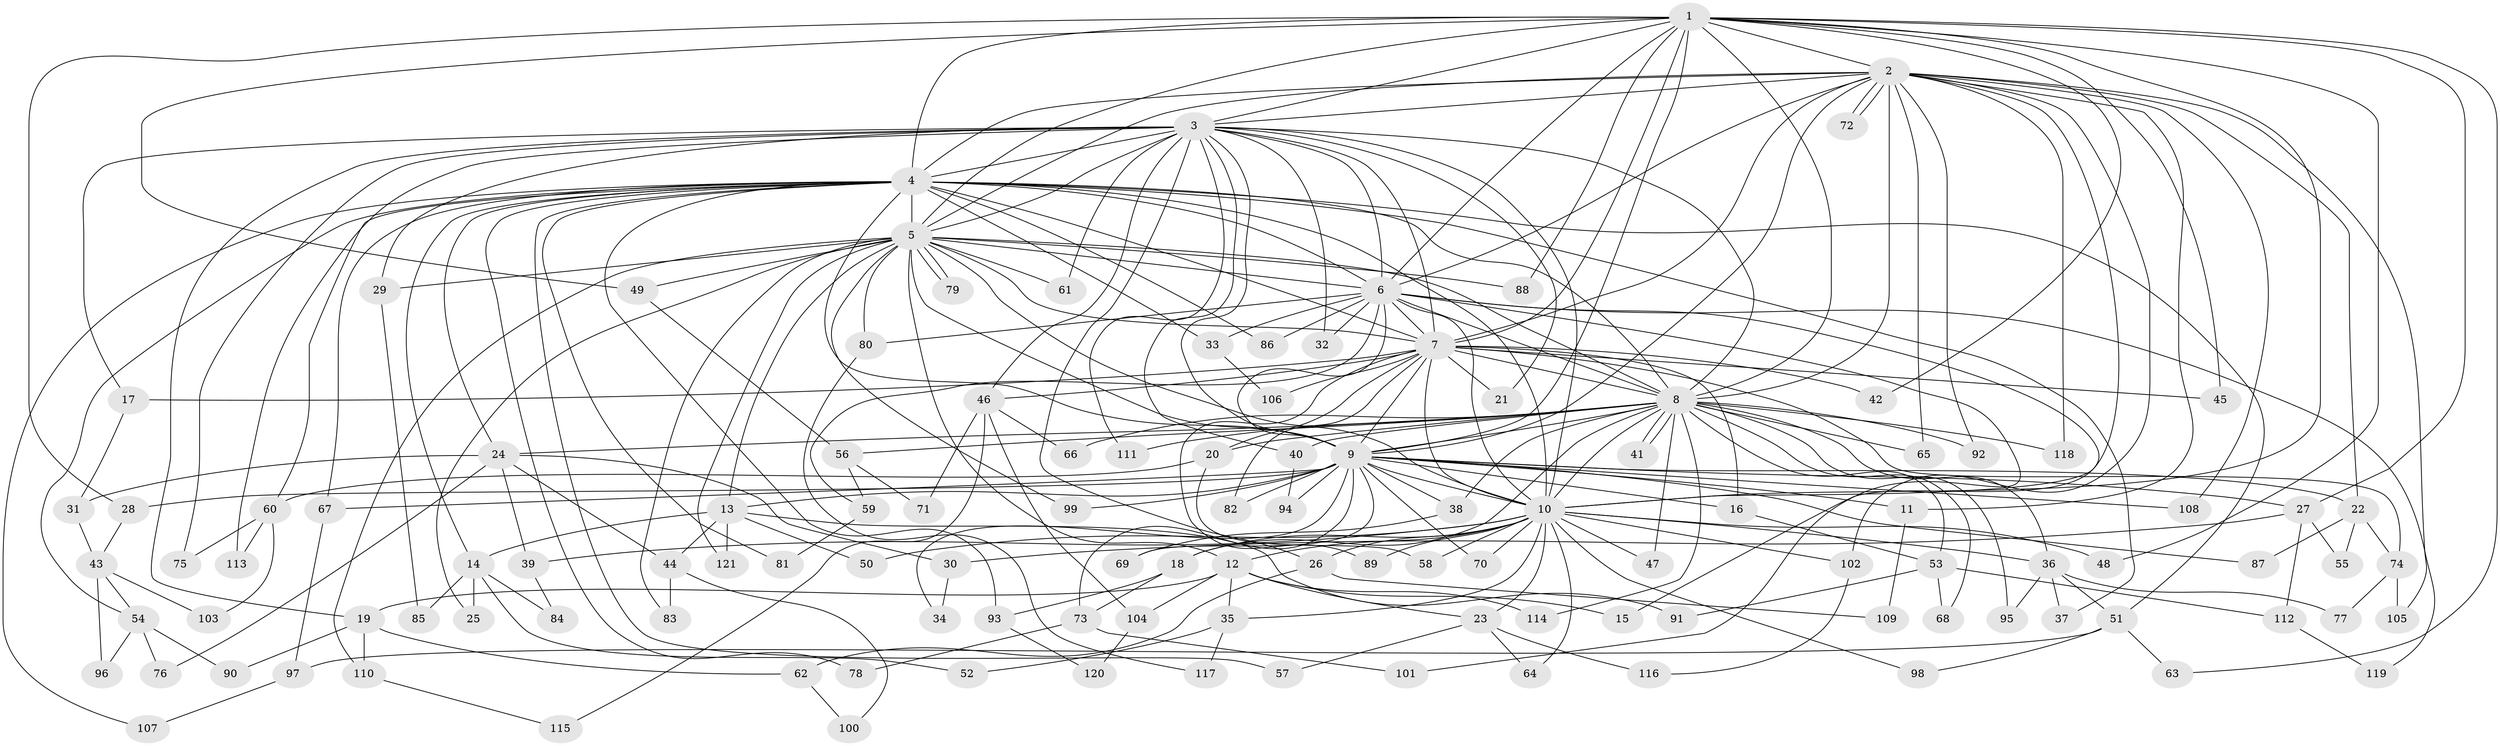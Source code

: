 // Generated by graph-tools (version 1.1) at 2025/49/03/09/25 03:49:35]
// undirected, 121 vertices, 267 edges
graph export_dot {
graph [start="1"]
  node [color=gray90,style=filled];
  1;
  2;
  3;
  4;
  5;
  6;
  7;
  8;
  9;
  10;
  11;
  12;
  13;
  14;
  15;
  16;
  17;
  18;
  19;
  20;
  21;
  22;
  23;
  24;
  25;
  26;
  27;
  28;
  29;
  30;
  31;
  32;
  33;
  34;
  35;
  36;
  37;
  38;
  39;
  40;
  41;
  42;
  43;
  44;
  45;
  46;
  47;
  48;
  49;
  50;
  51;
  52;
  53;
  54;
  55;
  56;
  57;
  58;
  59;
  60;
  61;
  62;
  63;
  64;
  65;
  66;
  67;
  68;
  69;
  70;
  71;
  72;
  73;
  74;
  75;
  76;
  77;
  78;
  79;
  80;
  81;
  82;
  83;
  84;
  85;
  86;
  87;
  88;
  89;
  90;
  91;
  92;
  93;
  94;
  95;
  96;
  97;
  98;
  99;
  100;
  101;
  102;
  103;
  104;
  105;
  106;
  107;
  108;
  109;
  110;
  111;
  112;
  113;
  114;
  115;
  116;
  117;
  118;
  119;
  120;
  121;
  1 -- 2;
  1 -- 3;
  1 -- 4;
  1 -- 5;
  1 -- 6;
  1 -- 7;
  1 -- 8;
  1 -- 9;
  1 -- 10;
  1 -- 27;
  1 -- 28;
  1 -- 42;
  1 -- 45;
  1 -- 48;
  1 -- 49;
  1 -- 63;
  1 -- 88;
  2 -- 3;
  2 -- 4;
  2 -- 5;
  2 -- 6;
  2 -- 7;
  2 -- 8;
  2 -- 9;
  2 -- 10;
  2 -- 11;
  2 -- 22;
  2 -- 65;
  2 -- 72;
  2 -- 72;
  2 -- 92;
  2 -- 102;
  2 -- 105;
  2 -- 108;
  2 -- 118;
  3 -- 4;
  3 -- 5;
  3 -- 6;
  3 -- 7;
  3 -- 8;
  3 -- 9;
  3 -- 10;
  3 -- 17;
  3 -- 19;
  3 -- 21;
  3 -- 26;
  3 -- 29;
  3 -- 32;
  3 -- 40;
  3 -- 46;
  3 -- 61;
  3 -- 75;
  3 -- 111;
  3 -- 113;
  4 -- 5;
  4 -- 6;
  4 -- 7;
  4 -- 8;
  4 -- 9;
  4 -- 10;
  4 -- 14;
  4 -- 24;
  4 -- 33;
  4 -- 37;
  4 -- 51;
  4 -- 54;
  4 -- 57;
  4 -- 60;
  4 -- 67;
  4 -- 78;
  4 -- 81;
  4 -- 86;
  4 -- 93;
  4 -- 107;
  5 -- 6;
  5 -- 7;
  5 -- 8;
  5 -- 9;
  5 -- 10;
  5 -- 12;
  5 -- 13;
  5 -- 25;
  5 -- 29;
  5 -- 49;
  5 -- 61;
  5 -- 79;
  5 -- 79;
  5 -- 80;
  5 -- 83;
  5 -- 88;
  5 -- 99;
  5 -- 110;
  5 -- 121;
  6 -- 7;
  6 -- 8;
  6 -- 9;
  6 -- 10;
  6 -- 15;
  6 -- 32;
  6 -- 33;
  6 -- 59;
  6 -- 80;
  6 -- 86;
  6 -- 101;
  6 -- 119;
  7 -- 8;
  7 -- 9;
  7 -- 10;
  7 -- 16;
  7 -- 17;
  7 -- 20;
  7 -- 21;
  7 -- 42;
  7 -- 45;
  7 -- 46;
  7 -- 74;
  7 -- 82;
  7 -- 89;
  7 -- 106;
  8 -- 9;
  8 -- 10;
  8 -- 18;
  8 -- 20;
  8 -- 24;
  8 -- 36;
  8 -- 38;
  8 -- 40;
  8 -- 41;
  8 -- 41;
  8 -- 47;
  8 -- 53;
  8 -- 56;
  8 -- 65;
  8 -- 66;
  8 -- 68;
  8 -- 92;
  8 -- 95;
  8 -- 111;
  8 -- 114;
  8 -- 118;
  9 -- 10;
  9 -- 11;
  9 -- 13;
  9 -- 16;
  9 -- 22;
  9 -- 27;
  9 -- 28;
  9 -- 34;
  9 -- 38;
  9 -- 67;
  9 -- 69;
  9 -- 70;
  9 -- 73;
  9 -- 82;
  9 -- 87;
  9 -- 94;
  9 -- 99;
  9 -- 108;
  10 -- 12;
  10 -- 18;
  10 -- 23;
  10 -- 26;
  10 -- 35;
  10 -- 36;
  10 -- 39;
  10 -- 47;
  10 -- 48;
  10 -- 50;
  10 -- 58;
  10 -- 64;
  10 -- 70;
  10 -- 89;
  10 -- 98;
  10 -- 102;
  11 -- 109;
  12 -- 15;
  12 -- 19;
  12 -- 23;
  12 -- 35;
  12 -- 104;
  12 -- 114;
  13 -- 14;
  13 -- 44;
  13 -- 50;
  13 -- 91;
  13 -- 121;
  14 -- 25;
  14 -- 52;
  14 -- 84;
  14 -- 85;
  16 -- 53;
  17 -- 31;
  18 -- 73;
  18 -- 93;
  19 -- 62;
  19 -- 90;
  19 -- 110;
  20 -- 58;
  20 -- 60;
  22 -- 55;
  22 -- 74;
  22 -- 87;
  23 -- 57;
  23 -- 64;
  23 -- 116;
  24 -- 30;
  24 -- 31;
  24 -- 39;
  24 -- 44;
  24 -- 76;
  26 -- 62;
  26 -- 109;
  27 -- 30;
  27 -- 55;
  27 -- 112;
  28 -- 43;
  29 -- 85;
  30 -- 34;
  31 -- 43;
  33 -- 106;
  35 -- 52;
  35 -- 117;
  36 -- 37;
  36 -- 51;
  36 -- 77;
  36 -- 95;
  38 -- 69;
  39 -- 84;
  40 -- 94;
  43 -- 54;
  43 -- 96;
  43 -- 103;
  44 -- 83;
  44 -- 100;
  46 -- 66;
  46 -- 71;
  46 -- 104;
  46 -- 115;
  49 -- 56;
  51 -- 63;
  51 -- 97;
  51 -- 98;
  53 -- 68;
  53 -- 91;
  53 -- 112;
  54 -- 76;
  54 -- 90;
  54 -- 96;
  56 -- 59;
  56 -- 71;
  59 -- 81;
  60 -- 75;
  60 -- 103;
  60 -- 113;
  62 -- 100;
  67 -- 97;
  73 -- 78;
  73 -- 101;
  74 -- 77;
  74 -- 105;
  80 -- 117;
  93 -- 120;
  97 -- 107;
  102 -- 116;
  104 -- 120;
  110 -- 115;
  112 -- 119;
}

